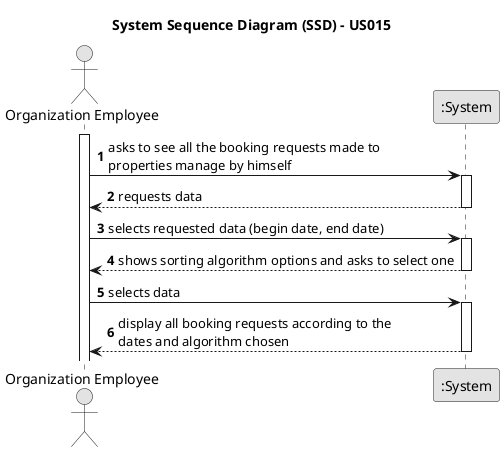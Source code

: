 @startuml
skinparam monochrome true
skinparam packageStyle rectangle
skinparam shadowing false

title System Sequence Diagram (SSD) - US015

autonumber

actor "Organization Employee" as Agent
participant ":System" as System

activate Agent

    Agent -> System : asks to see all the booking requests made to \nproperties manage by himself
    activate System

    System --> Agent : requests data
    deactivate System

    Agent -> System : selects requested data (begin date, end date)
    'types
    activate System

    System --> Agent : shows sorting algorithm options and asks to select one
'   sorting algorithm
    deactivate System

    Agent -> System : selects data
    activate System

    System --> Agent : display all booking requests according to the \ndates and algorithm chosen
    deactivate System

@enduml